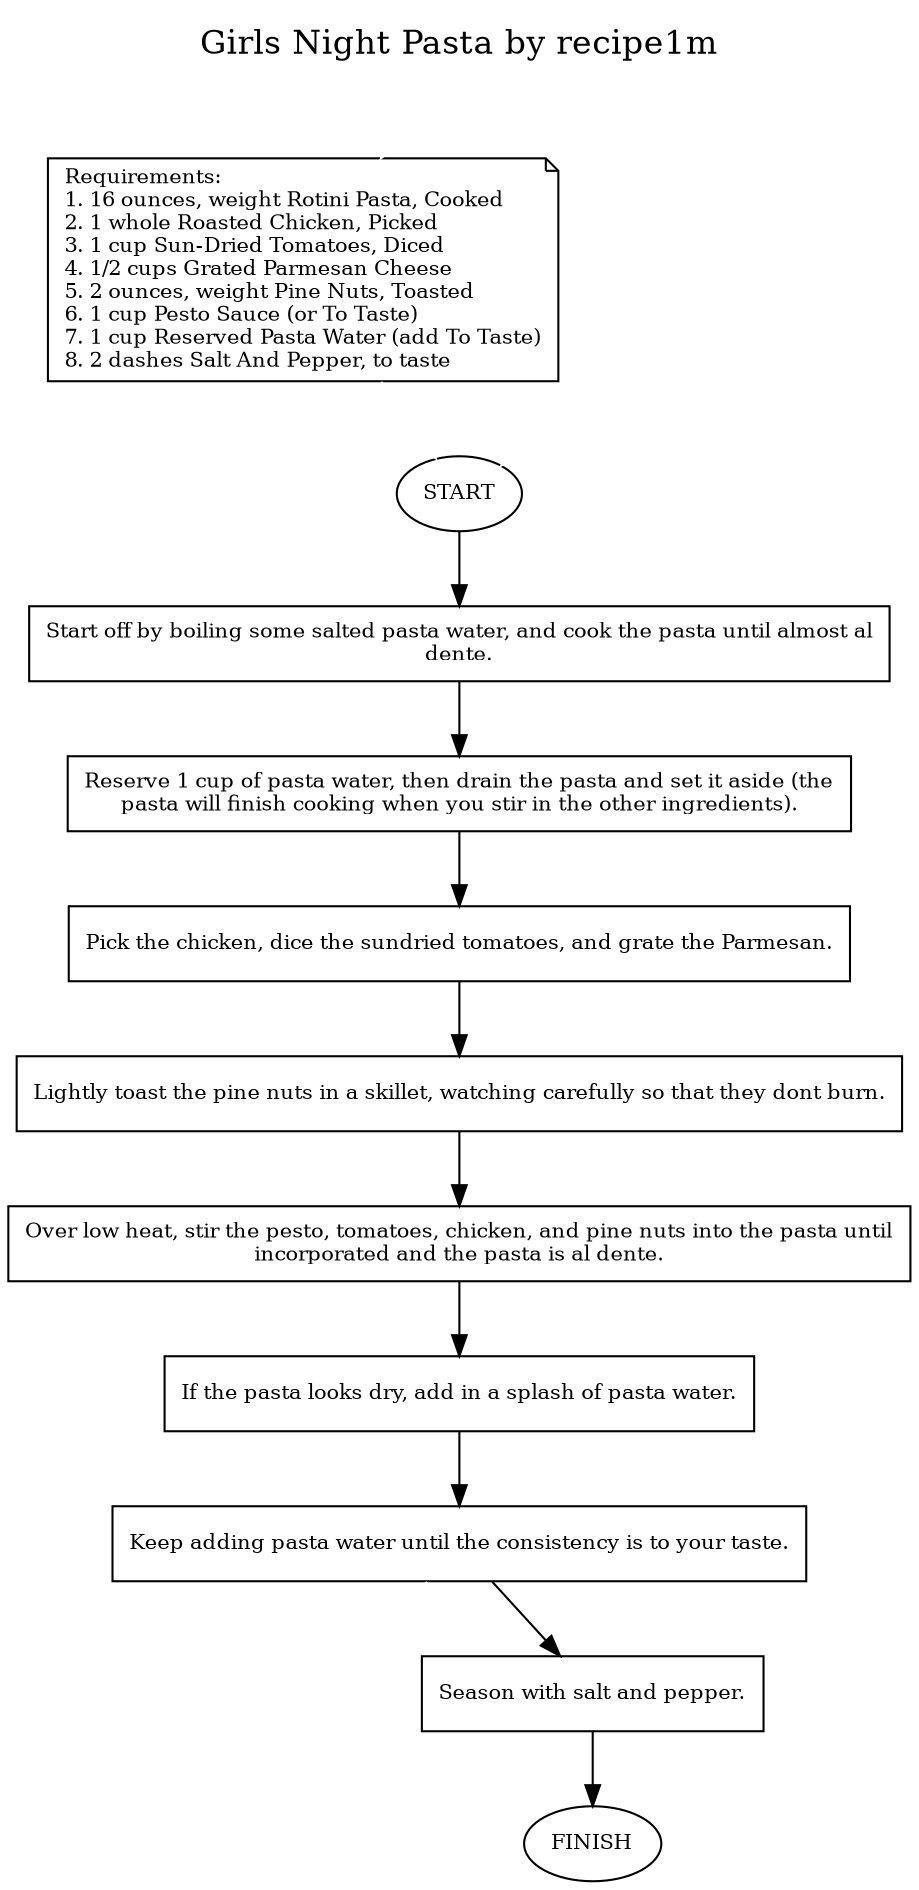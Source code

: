 digraph "Girls Night Pasta" {
format=jpg;
"-1" [fontsize=16, label="Girls Night Pasta by recipe1m", shape=plaintext];
"-2" [fontsize=10, label="Requirements:\l1. 16 ounces, weight Rotini Pasta, Cooked\l2. 1 whole Roasted Chicken, Picked\l3. 1 cup Sun-Dried Tomatoes, Diced\l4. 1/2 cups Grated Parmesan Cheese\l5. 2 ounces, weight Pine Nuts, Toasted\l6. 1 cup Pesto Sauce (or To Taste)\l7. 1 cup Reserved Pasta Water (add To Taste)\l8. 2 dashes Salt And Pepper, to taste\l", shape=note];
0 [fontsize=10, label=START, shape=oval];
1 [fontsize=10, label="Start off by boiling some salted pasta water, and cook the pasta until almost al\ndente.", shape=box];
2 [fontsize=10, label="Reserve 1 cup of pasta water, then drain the pasta and set it aside (the\npasta will finish cooking when you stir in the other ingredients).", shape=box];
3 [fontsize=10, label="Pick the chicken, dice the sundried tomatoes, and grate the Parmesan.", shape=box];
4 [fontsize=10, label="Lightly toast the pine nuts in a skillet, watching carefully so that they dont burn.", shape=box];
5 [fontsize=10, label="Over low heat, stir the pesto, tomatoes, chicken, and pine nuts into the pasta until\nincorporated and the pasta is al dente.", shape=box];
6 [fontsize=10, label="If the pasta looks dry, add in a splash of pasta water.", shape=box];
7 [fontsize=10, label="Keep adding pasta water until the consistency is to your taste.", shape=box];
i7 [image="/home/philip/task-search-quality/img_data7.jpg", label="", shape=plaintext];
7 -> i7  [color=white, len=1];
8 [fontsize=10, label="Season with salt and pepper.", shape=box];
9 [fontsize=10, label=FINISH, shape=oval];
-1 -> 0  [color=white];
0 -> 1  [len=1];
1 -> 2  [len=1];
2 -> 3  [len=1];
3 -> 4  [len=1];
4 -> 5  [len=1];
5 -> 6  [len=1];
6 -> 7  [len=1];
7 -> 8  [len=1];
8 -> 9  [len=1];
-1 -> -2  [color=white];
-2 -> 0  [color=white];
}
